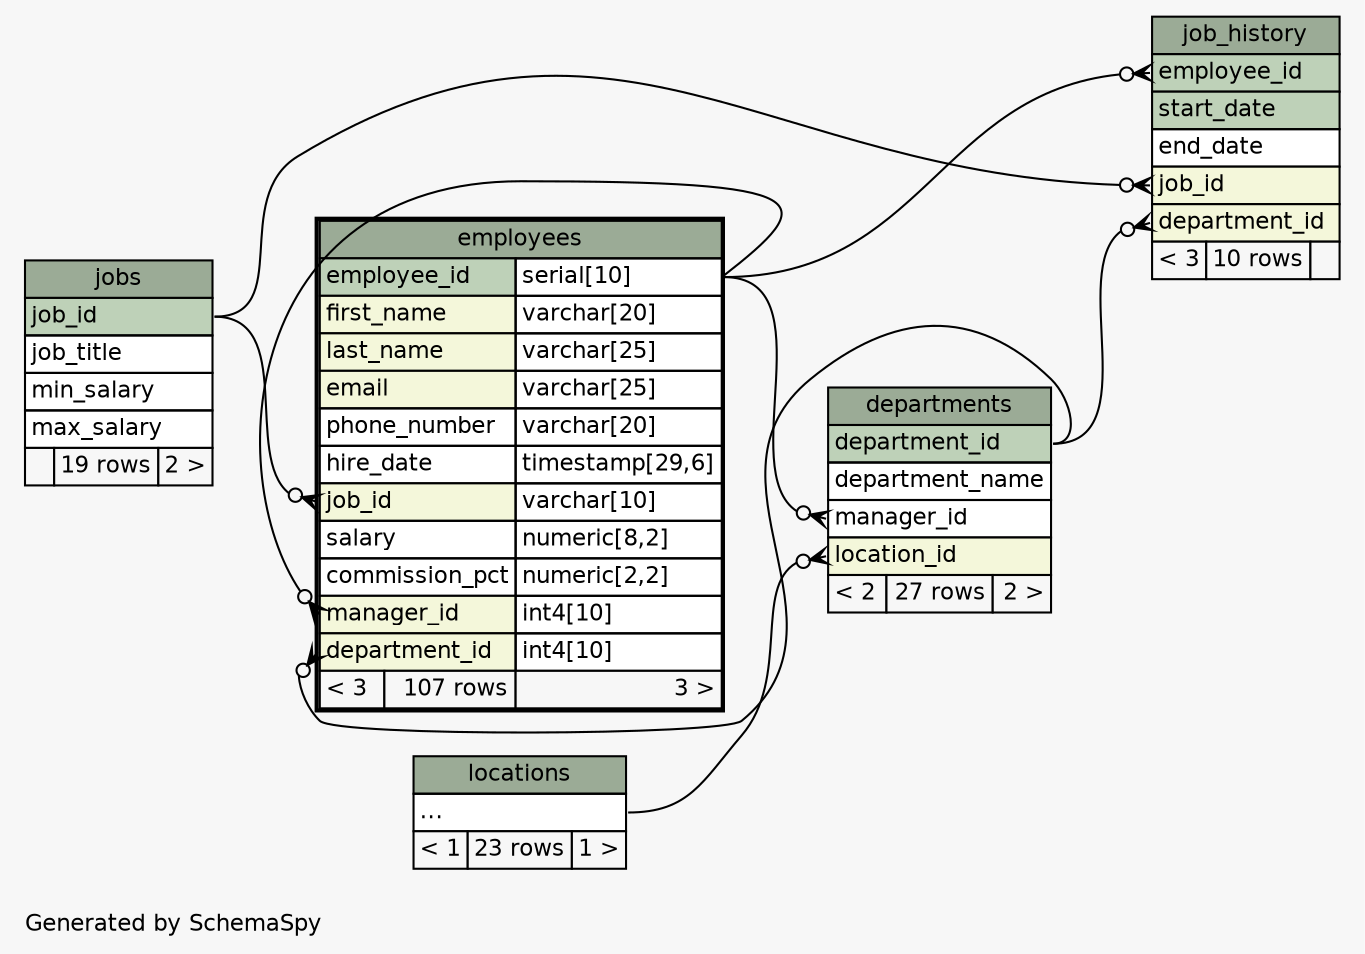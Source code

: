 // dot 2.26.3 on Linux 3.8.0-35-generic
// SchemaSpy rev Unknown
digraph "twoDegreesRelationshipsDiagram" {
  graph [
    rankdir="RL"
    bgcolor="#f7f7f7"
    label="\nGenerated by SchemaSpy"
    labeljust="l"
    nodesep="0.18"
    ranksep="0.46"
    fontname="Helvetica"
    fontsize="11"
  ];
  node [
    fontname="Helvetica"
    fontsize="11"
    shape="plaintext"
  ];
  edge [
    arrowsize="0.8"
  ];
  "departments":"location_id":w -> "locations":"elipses":e [arrowhead=none dir=back arrowtail=crowodot];
  "departments":"manager_id":w -> "employees":"employee_id.type":e [arrowhead=none dir=back arrowtail=crowodot];
  "employees":"department_id":w -> "departments":"department_id":e [arrowhead=none dir=back arrowtail=crowodot];
  "employees":"job_id":w -> "jobs":"job_id":e [arrowhead=none dir=back arrowtail=crowodot];
  "employees":"manager_id":w -> "employees":"employee_id.type":e [arrowhead=none dir=back arrowtail=crowodot];
  "job_history":"department_id":w -> "departments":"department_id":e [arrowhead=none dir=back arrowtail=crowodot];
  "job_history":"employee_id":w -> "employees":"employee_id.type":e [arrowhead=none dir=back arrowtail=crowodot];
  "job_history":"job_id":w -> "jobs":"job_id":e [arrowhead=none dir=back arrowtail=crowodot];
  "departments" [
    label=<
    <TABLE BORDER="0" CELLBORDER="1" CELLSPACING="0" BGCOLOR="#ffffff">
      <TR><TD COLSPAN="3" BGCOLOR="#9bab96" ALIGN="CENTER">departments</TD></TR>
      <TR><TD PORT="department_id" COLSPAN="3" BGCOLOR="#bed1b8" ALIGN="LEFT">department_id</TD></TR>
      <TR><TD PORT="department_name" COLSPAN="3" ALIGN="LEFT">department_name</TD></TR>
      <TR><TD PORT="manager_id" COLSPAN="3" ALIGN="LEFT">manager_id</TD></TR>
      <TR><TD PORT="location_id" COLSPAN="3" BGCOLOR="#f4f7da" ALIGN="LEFT">location_id</TD></TR>
      <TR><TD ALIGN="LEFT" BGCOLOR="#f7f7f7">&lt; 2</TD><TD ALIGN="RIGHT" BGCOLOR="#f7f7f7">27 rows</TD><TD ALIGN="RIGHT" BGCOLOR="#f7f7f7">2 &gt;</TD></TR>
    </TABLE>>
    URL="departments.html"
    tooltip="departments"
  ];
  "employees" [
    label=<
    <TABLE BORDER="2" CELLBORDER="1" CELLSPACING="0" BGCOLOR="#ffffff">
      <TR><TD COLSPAN="3" BGCOLOR="#9bab96" ALIGN="CENTER">employees</TD></TR>
      <TR><TD PORT="employee_id" COLSPAN="2" BGCOLOR="#bed1b8" ALIGN="LEFT">employee_id</TD><TD PORT="employee_id.type" ALIGN="LEFT">serial[10]</TD></TR>
      <TR><TD PORT="first_name" COLSPAN="2" BGCOLOR="#f4f7da" ALIGN="LEFT">first_name</TD><TD PORT="first_name.type" ALIGN="LEFT">varchar[20]</TD></TR>
      <TR><TD PORT="last_name" COLSPAN="2" BGCOLOR="#f4f7da" ALIGN="LEFT">last_name</TD><TD PORT="last_name.type" ALIGN="LEFT">varchar[25]</TD></TR>
      <TR><TD PORT="email" COLSPAN="2" BGCOLOR="#f4f7da" ALIGN="LEFT">email</TD><TD PORT="email.type" ALIGN="LEFT">varchar[25]</TD></TR>
      <TR><TD PORT="phone_number" COLSPAN="2" ALIGN="LEFT">phone_number</TD><TD PORT="phone_number.type" ALIGN="LEFT">varchar[20]</TD></TR>
      <TR><TD PORT="hire_date" COLSPAN="2" ALIGN="LEFT">hire_date</TD><TD PORT="hire_date.type" ALIGN="LEFT">timestamp[29,6]</TD></TR>
      <TR><TD PORT="job_id" COLSPAN="2" BGCOLOR="#f4f7da" ALIGN="LEFT">job_id</TD><TD PORT="job_id.type" ALIGN="LEFT">varchar[10]</TD></TR>
      <TR><TD PORT="salary" COLSPAN="2" ALIGN="LEFT">salary</TD><TD PORT="salary.type" ALIGN="LEFT">numeric[8,2]</TD></TR>
      <TR><TD PORT="commission_pct" COLSPAN="2" ALIGN="LEFT">commission_pct</TD><TD PORT="commission_pct.type" ALIGN="LEFT">numeric[2,2]</TD></TR>
      <TR><TD PORT="manager_id" COLSPAN="2" BGCOLOR="#f4f7da" ALIGN="LEFT">manager_id</TD><TD PORT="manager_id.type" ALIGN="LEFT">int4[10]</TD></TR>
      <TR><TD PORT="department_id" COLSPAN="2" BGCOLOR="#f4f7da" ALIGN="LEFT">department_id</TD><TD PORT="department_id.type" ALIGN="LEFT">int4[10]</TD></TR>
      <TR><TD ALIGN="LEFT" BGCOLOR="#f7f7f7">&lt; 3</TD><TD ALIGN="RIGHT" BGCOLOR="#f7f7f7">107 rows</TD><TD ALIGN="RIGHT" BGCOLOR="#f7f7f7">3 &gt;</TD></TR>
    </TABLE>>
    URL="employees.html"
    tooltip="employees"
  ];
  "job_history" [
    label=<
    <TABLE BORDER="0" CELLBORDER="1" CELLSPACING="0" BGCOLOR="#ffffff">
      <TR><TD COLSPAN="3" BGCOLOR="#9bab96" ALIGN="CENTER">job_history</TD></TR>
      <TR><TD PORT="employee_id" COLSPAN="3" BGCOLOR="#bed1b8" ALIGN="LEFT">employee_id</TD></TR>
      <TR><TD PORT="start_date" COLSPAN="3" BGCOLOR="#bed1b8" ALIGN="LEFT">start_date</TD></TR>
      <TR><TD PORT="end_date" COLSPAN="3" ALIGN="LEFT">end_date</TD></TR>
      <TR><TD PORT="job_id" COLSPAN="3" BGCOLOR="#f4f7da" ALIGN="LEFT">job_id</TD></TR>
      <TR><TD PORT="department_id" COLSPAN="3" BGCOLOR="#f4f7da" ALIGN="LEFT">department_id</TD></TR>
      <TR><TD ALIGN="LEFT" BGCOLOR="#f7f7f7">&lt; 3</TD><TD ALIGN="RIGHT" BGCOLOR="#f7f7f7">10 rows</TD><TD ALIGN="RIGHT" BGCOLOR="#f7f7f7">  </TD></TR>
    </TABLE>>
    URL="job_history.html"
    tooltip="job_history"
  ];
  "jobs" [
    label=<
    <TABLE BORDER="0" CELLBORDER="1" CELLSPACING="0" BGCOLOR="#ffffff">
      <TR><TD COLSPAN="3" BGCOLOR="#9bab96" ALIGN="CENTER">jobs</TD></TR>
      <TR><TD PORT="job_id" COLSPAN="3" BGCOLOR="#bed1b8" ALIGN="LEFT">job_id</TD></TR>
      <TR><TD PORT="job_title" COLSPAN="3" ALIGN="LEFT">job_title</TD></TR>
      <TR><TD PORT="min_salary" COLSPAN="3" ALIGN="LEFT">min_salary</TD></TR>
      <TR><TD PORT="max_salary" COLSPAN="3" ALIGN="LEFT">max_salary</TD></TR>
      <TR><TD ALIGN="LEFT" BGCOLOR="#f7f7f7">  </TD><TD ALIGN="RIGHT" BGCOLOR="#f7f7f7">19 rows</TD><TD ALIGN="RIGHT" BGCOLOR="#f7f7f7">2 &gt;</TD></TR>
    </TABLE>>
    URL="jobs.html"
    tooltip="jobs"
  ];
  "locations" [
    label=<
    <TABLE BORDER="0" CELLBORDER="1" CELLSPACING="0" BGCOLOR="#ffffff">
      <TR><TD COLSPAN="3" BGCOLOR="#9bab96" ALIGN="CENTER">locations</TD></TR>
      <TR><TD PORT="elipses" COLSPAN="3" ALIGN="LEFT">...</TD></TR>
      <TR><TD ALIGN="LEFT" BGCOLOR="#f7f7f7">&lt; 1</TD><TD ALIGN="RIGHT" BGCOLOR="#f7f7f7">23 rows</TD><TD ALIGN="RIGHT" BGCOLOR="#f7f7f7">1 &gt;</TD></TR>
    </TABLE>>
    URL="locations.html"
    tooltip="locations"
  ];
}
